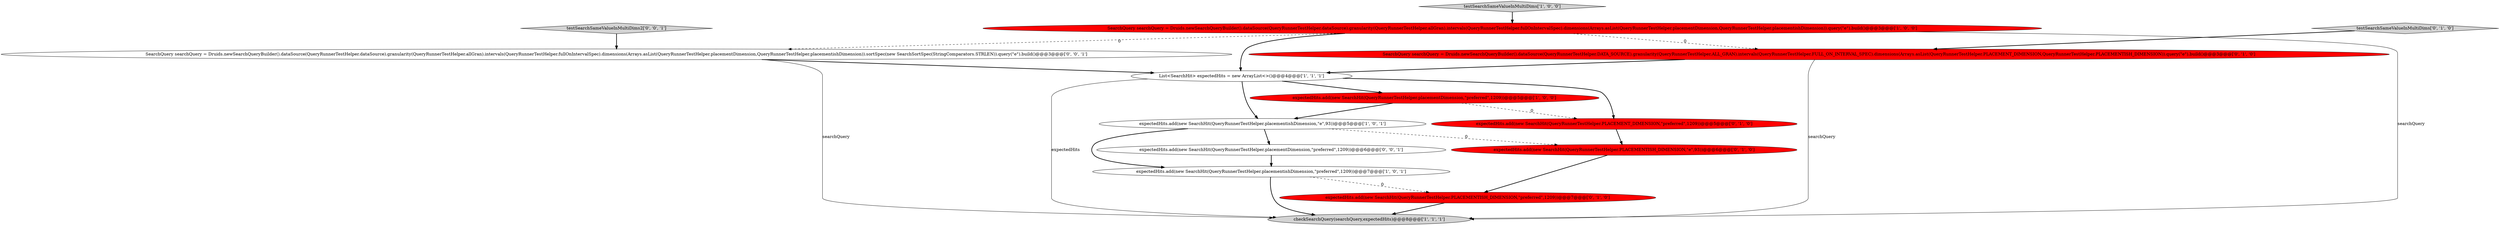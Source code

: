 digraph {
5 [style = filled, label = "List<SearchHit> expectedHits = new ArrayList<>()@@@4@@@['1', '1', '1']", fillcolor = white, shape = ellipse image = "AAA0AAABBB1BBB"];
12 [style = filled, label = "testSearchSameValueInMultiDims2['0', '0', '1']", fillcolor = lightgray, shape = diamond image = "AAA0AAABBB3BBB"];
4 [style = filled, label = "SearchQuery searchQuery = Druids.newSearchQueryBuilder().dataSource(QueryRunnerTestHelper.dataSource).granularity(QueryRunnerTestHelper.allGran).intervals(QueryRunnerTestHelper.fullOnIntervalSpec).dimensions(Arrays.asList(QueryRunnerTestHelper.placementDimension,QueryRunnerTestHelper.placementishDimension)).query(\"e\").build()@@@3@@@['1', '0', '0']", fillcolor = red, shape = ellipse image = "AAA1AAABBB1BBB"];
6 [style = filled, label = "expectedHits.add(new SearchHit(QueryRunnerTestHelper.placementishDimension,\"e\",93))@@@5@@@['1', '0', '1']", fillcolor = white, shape = ellipse image = "AAA0AAABBB1BBB"];
14 [style = filled, label = "SearchQuery searchQuery = Druids.newSearchQueryBuilder().dataSource(QueryRunnerTestHelper.dataSource).granularity(QueryRunnerTestHelper.allGran).intervals(QueryRunnerTestHelper.fullOnIntervalSpec).dimensions(Arrays.asList(QueryRunnerTestHelper.placementDimension,QueryRunnerTestHelper.placementishDimension)).sortSpec(new SearchSortSpec(StringComparators.STRLEN)).query(\"e\").build()@@@3@@@['0', '0', '1']", fillcolor = white, shape = ellipse image = "AAA0AAABBB3BBB"];
1 [style = filled, label = "expectedHits.add(new SearchHit(QueryRunnerTestHelper.placementishDimension,\"preferred\",1209))@@@7@@@['1', '0', '1']", fillcolor = white, shape = ellipse image = "AAA0AAABBB1BBB"];
0 [style = filled, label = "expectedHits.add(new SearchHit(QueryRunnerTestHelper.placementDimension,\"preferred\",1209))@@@5@@@['1', '0', '0']", fillcolor = red, shape = ellipse image = "AAA1AAABBB1BBB"];
13 [style = filled, label = "expectedHits.add(new SearchHit(QueryRunnerTestHelper.placementDimension,\"preferred\",1209))@@@6@@@['0', '0', '1']", fillcolor = white, shape = ellipse image = "AAA0AAABBB3BBB"];
7 [style = filled, label = "expectedHits.add(new SearchHit(QueryRunnerTestHelper.PLACEMENTISH_DIMENSION,\"e\",93))@@@6@@@['0', '1', '0']", fillcolor = red, shape = ellipse image = "AAA1AAABBB2BBB"];
9 [style = filled, label = "expectedHits.add(new SearchHit(QueryRunnerTestHelper.PLACEMENT_DIMENSION,\"preferred\",1209))@@@5@@@['0', '1', '0']", fillcolor = red, shape = ellipse image = "AAA1AAABBB2BBB"];
2 [style = filled, label = "checkSearchQuery(searchQuery,expectedHits)@@@8@@@['1', '1', '1']", fillcolor = lightgray, shape = ellipse image = "AAA0AAABBB1BBB"];
3 [style = filled, label = "testSearchSameValueInMultiDims['1', '0', '0']", fillcolor = lightgray, shape = diamond image = "AAA0AAABBB1BBB"];
11 [style = filled, label = "expectedHits.add(new SearchHit(QueryRunnerTestHelper.PLACEMENTISH_DIMENSION,\"preferred\",1209))@@@7@@@['0', '1', '0']", fillcolor = red, shape = ellipse image = "AAA1AAABBB2BBB"];
8 [style = filled, label = "testSearchSameValueInMultiDims['0', '1', '0']", fillcolor = lightgray, shape = diamond image = "AAA0AAABBB2BBB"];
10 [style = filled, label = "SearchQuery searchQuery = Druids.newSearchQueryBuilder().dataSource(QueryRunnerTestHelper.DATA_SOURCE).granularity(QueryRunnerTestHelper.ALL_GRAN).intervals(QueryRunnerTestHelper.FULL_ON_INTERVAL_SPEC).dimensions(Arrays.asList(QueryRunnerTestHelper.PLACEMENT_DIMENSION,QueryRunnerTestHelper.PLACEMENTISH_DIMENSION)).query(\"e\").build()@@@3@@@['0', '1', '0']", fillcolor = red, shape = ellipse image = "AAA1AAABBB2BBB"];
8->10 [style = bold, label=""];
7->11 [style = bold, label=""];
5->9 [style = bold, label=""];
0->6 [style = bold, label=""];
6->7 [style = dashed, label="0"];
5->2 [style = solid, label="expectedHits"];
4->2 [style = solid, label="searchQuery"];
9->7 [style = bold, label=""];
3->4 [style = bold, label=""];
14->2 [style = solid, label="searchQuery"];
11->2 [style = bold, label=""];
13->1 [style = bold, label=""];
6->1 [style = bold, label=""];
10->5 [style = bold, label=""];
5->6 [style = bold, label=""];
5->0 [style = bold, label=""];
1->11 [style = dashed, label="0"];
6->13 [style = bold, label=""];
10->2 [style = solid, label="searchQuery"];
12->14 [style = bold, label=""];
4->14 [style = dashed, label="0"];
1->2 [style = bold, label=""];
0->9 [style = dashed, label="0"];
4->10 [style = dashed, label="0"];
4->5 [style = bold, label=""];
14->5 [style = bold, label=""];
}
